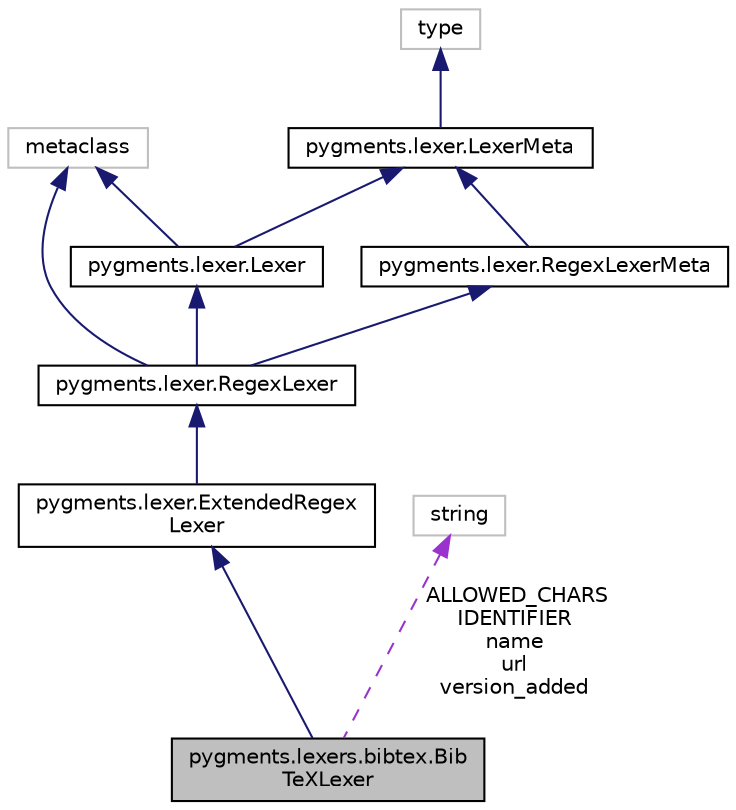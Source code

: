 digraph "pygments.lexers.bibtex.BibTeXLexer"
{
 // LATEX_PDF_SIZE
  edge [fontname="Helvetica",fontsize="10",labelfontname="Helvetica",labelfontsize="10"];
  node [fontname="Helvetica",fontsize="10",shape=record];
  Node1 [label="pygments.lexers.bibtex.Bib\lTeXLexer",height=0.2,width=0.4,color="black", fillcolor="grey75", style="filled", fontcolor="black",tooltip=" "];
  Node2 -> Node1 [dir="back",color="midnightblue",fontsize="10",style="solid"];
  Node2 [label="pygments.lexer.ExtendedRegex\lLexer",height=0.2,width=0.4,color="black", fillcolor="white", style="filled",URL="$classpygments_1_1lexer_1_1ExtendedRegexLexer.html",tooltip=" "];
  Node3 -> Node2 [dir="back",color="midnightblue",fontsize="10",style="solid"];
  Node3 [label="pygments.lexer.RegexLexer",height=0.2,width=0.4,color="black", fillcolor="white", style="filled",URL="$classpygments_1_1lexer_1_1RegexLexer.html",tooltip=" "];
  Node4 -> Node3 [dir="back",color="midnightblue",fontsize="10",style="solid"];
  Node4 [label="pygments.lexer.Lexer",height=0.2,width=0.4,color="black", fillcolor="white", style="filled",URL="$classpygments_1_1lexer_1_1Lexer.html",tooltip=" "];
  Node5 -> Node4 [dir="back",color="midnightblue",fontsize="10",style="solid"];
  Node5 [label="metaclass",height=0.2,width=0.4,color="grey75", fillcolor="white", style="filled",tooltip=" "];
  Node6 -> Node4 [dir="back",color="midnightblue",fontsize="10",style="solid"];
  Node6 [label="pygments.lexer.LexerMeta",height=0.2,width=0.4,color="black", fillcolor="white", style="filled",URL="$classpygments_1_1lexer_1_1LexerMeta.html",tooltip=" "];
  Node7 -> Node6 [dir="back",color="midnightblue",fontsize="10",style="solid"];
  Node7 [label="type",height=0.2,width=0.4,color="grey75", fillcolor="white", style="filled",tooltip=" "];
  Node5 -> Node3 [dir="back",color="midnightblue",fontsize="10",style="solid"];
  Node8 -> Node3 [dir="back",color="midnightblue",fontsize="10",style="solid"];
  Node8 [label="pygments.lexer.RegexLexerMeta",height=0.2,width=0.4,color="black", fillcolor="white", style="filled",URL="$classpygments_1_1lexer_1_1RegexLexerMeta.html",tooltip=" "];
  Node6 -> Node8 [dir="back",color="midnightblue",fontsize="10",style="solid"];
  Node9 -> Node1 [dir="back",color="darkorchid3",fontsize="10",style="dashed",label=" ALLOWED_CHARS\nIDENTIFIER\nname\nurl\nversion_added" ];
  Node9 [label="string",height=0.2,width=0.4,color="grey75", fillcolor="white", style="filled",tooltip=" "];
}
